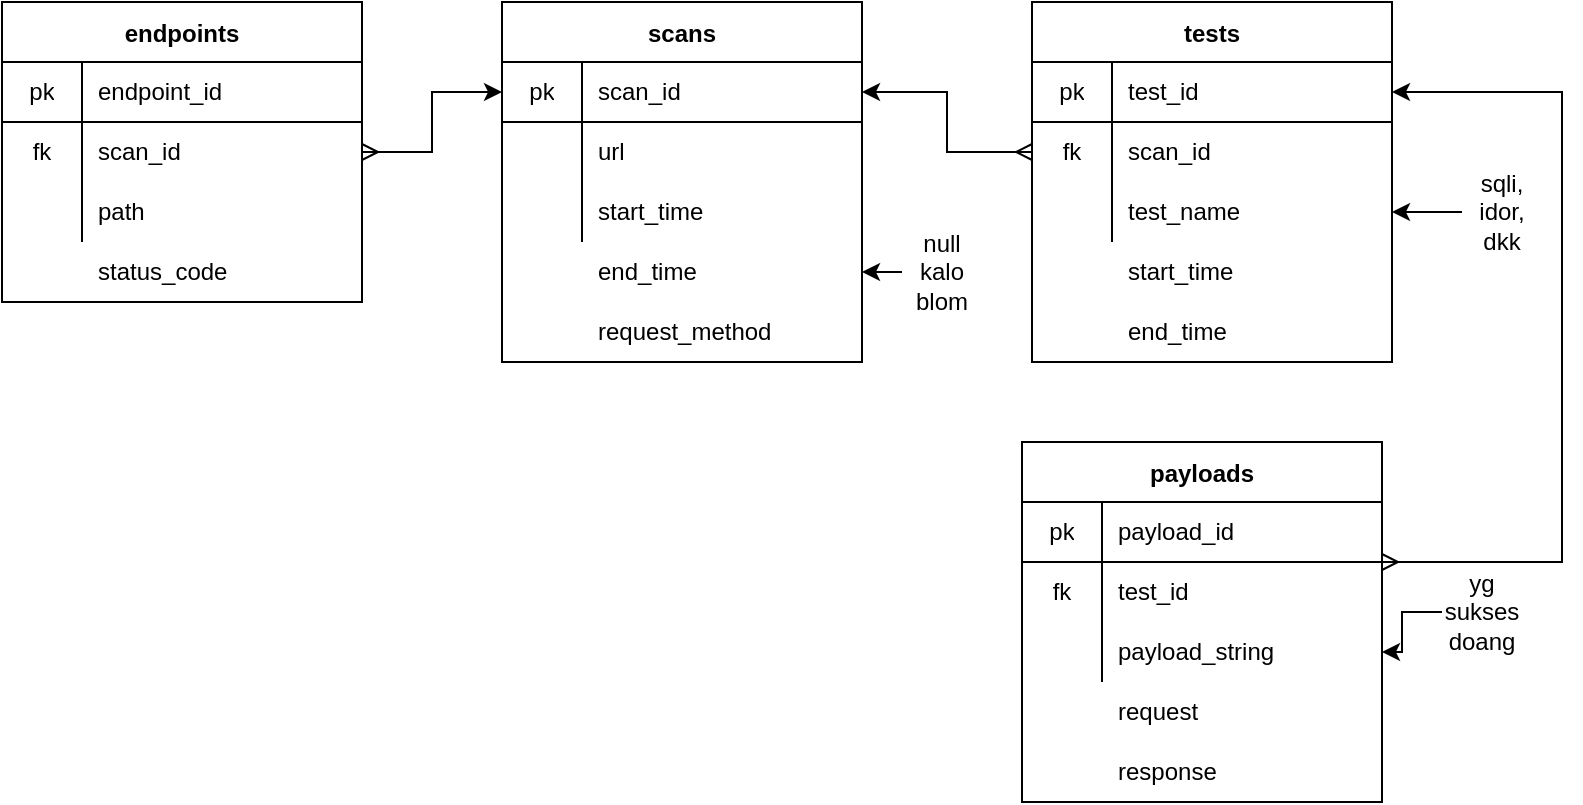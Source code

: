 <mxfile version="14.9.4" type="github">
  <diagram id="RLoXXJZ_C683b6KdokvH" name="Page-1">
    <mxGraphModel dx="1038" dy="489" grid="1" gridSize="10" guides="1" tooltips="1" connect="1" arrows="1" fold="1" page="1" pageScale="1" pageWidth="850" pageHeight="1100" math="0" shadow="0">
      <root>
        <mxCell id="0" />
        <mxCell id="1" parent="0" />
        <mxCell id="6PdaYhCclQnwIaYxH2Qa-1" value="scans" style="shape=table;startSize=30;container=1;collapsible=0;childLayout=tableLayout;fixedRows=1;rowLines=0;fontStyle=1;align=center;pointerEvents=1;" parent="1" vertex="1">
          <mxGeometry x="285" y="190" width="180" height="180" as="geometry" />
        </mxCell>
        <mxCell id="6PdaYhCclQnwIaYxH2Qa-2" value="" style="shape=partialRectangle;html=1;whiteSpace=wrap;collapsible=0;dropTarget=0;pointerEvents=1;fillColor=none;top=0;left=0;bottom=1;right=0;points=[[0,0.5],[1,0.5]];portConstraint=eastwest;" parent="6PdaYhCclQnwIaYxH2Qa-1" vertex="1">
          <mxGeometry y="30" width="180" height="30" as="geometry" />
        </mxCell>
        <mxCell id="6PdaYhCclQnwIaYxH2Qa-3" value="pk" style="shape=partialRectangle;html=1;whiteSpace=wrap;connectable=0;fillColor=none;top=0;left=0;bottom=0;right=0;overflow=hidden;pointerEvents=1;" parent="6PdaYhCclQnwIaYxH2Qa-2" vertex="1">
          <mxGeometry width="40" height="30" as="geometry" />
        </mxCell>
        <mxCell id="6PdaYhCclQnwIaYxH2Qa-4" value="scan_id" style="shape=partialRectangle;html=1;whiteSpace=wrap;connectable=0;fillColor=none;top=0;left=0;bottom=0;right=0;align=left;spacingLeft=6;overflow=hidden;pointerEvents=1;" parent="6PdaYhCclQnwIaYxH2Qa-2" vertex="1">
          <mxGeometry x="40" width="140" height="30" as="geometry" />
        </mxCell>
        <mxCell id="6PdaYhCclQnwIaYxH2Qa-5" value="" style="shape=partialRectangle;html=1;whiteSpace=wrap;collapsible=0;dropTarget=0;pointerEvents=1;fillColor=none;top=0;left=0;bottom=0;right=0;points=[[0,0.5],[1,0.5]];portConstraint=eastwest;" parent="6PdaYhCclQnwIaYxH2Qa-1" vertex="1">
          <mxGeometry y="60" width="180" height="30" as="geometry" />
        </mxCell>
        <mxCell id="6PdaYhCclQnwIaYxH2Qa-6" value="" style="shape=partialRectangle;html=1;whiteSpace=wrap;connectable=0;fillColor=none;top=0;left=0;bottom=0;right=0;overflow=hidden;pointerEvents=1;" parent="6PdaYhCclQnwIaYxH2Qa-5" vertex="1">
          <mxGeometry width="40" height="30" as="geometry" />
        </mxCell>
        <mxCell id="6PdaYhCclQnwIaYxH2Qa-7" value="url" style="shape=partialRectangle;html=1;whiteSpace=wrap;connectable=0;fillColor=none;top=0;left=0;bottom=0;right=0;align=left;spacingLeft=6;overflow=hidden;pointerEvents=1;" parent="6PdaYhCclQnwIaYxH2Qa-5" vertex="1">
          <mxGeometry x="40" width="140" height="30" as="geometry" />
        </mxCell>
        <mxCell id="6PdaYhCclQnwIaYxH2Qa-8" value="" style="shape=partialRectangle;html=1;whiteSpace=wrap;collapsible=0;dropTarget=0;pointerEvents=1;fillColor=none;top=0;left=0;bottom=0;right=0;points=[[0,0.5],[1,0.5]];portConstraint=eastwest;" parent="6PdaYhCclQnwIaYxH2Qa-1" vertex="1">
          <mxGeometry y="90" width="180" height="30" as="geometry" />
        </mxCell>
        <mxCell id="6PdaYhCclQnwIaYxH2Qa-9" value="" style="shape=partialRectangle;html=1;whiteSpace=wrap;connectable=0;fillColor=none;top=0;left=0;bottom=0;right=0;overflow=hidden;pointerEvents=1;" parent="6PdaYhCclQnwIaYxH2Qa-8" vertex="1">
          <mxGeometry width="40" height="30" as="geometry" />
        </mxCell>
        <mxCell id="6PdaYhCclQnwIaYxH2Qa-10" value="start_time" style="shape=partialRectangle;html=1;whiteSpace=wrap;connectable=0;fillColor=none;top=0;left=0;bottom=0;right=0;align=left;spacingLeft=6;overflow=hidden;pointerEvents=1;" parent="6PdaYhCclQnwIaYxH2Qa-8" vertex="1">
          <mxGeometry x="40" width="140" height="30" as="geometry" />
        </mxCell>
        <mxCell id="6PdaYhCclQnwIaYxH2Qa-11" value="tests" style="shape=table;startSize=30;container=1;collapsible=0;childLayout=tableLayout;fixedRows=1;rowLines=0;fontStyle=1;align=center;pointerEvents=1;" parent="1" vertex="1">
          <mxGeometry x="550" y="190" width="180" height="180" as="geometry" />
        </mxCell>
        <mxCell id="6PdaYhCclQnwIaYxH2Qa-12" value="" style="shape=partialRectangle;html=1;whiteSpace=wrap;collapsible=0;dropTarget=0;pointerEvents=1;fillColor=none;top=0;left=0;bottom=1;right=0;points=[[0,0.5],[1,0.5]];portConstraint=eastwest;" parent="6PdaYhCclQnwIaYxH2Qa-11" vertex="1">
          <mxGeometry y="30" width="180" height="30" as="geometry" />
        </mxCell>
        <mxCell id="6PdaYhCclQnwIaYxH2Qa-13" value="pk" style="shape=partialRectangle;html=1;whiteSpace=wrap;connectable=0;fillColor=none;top=0;left=0;bottom=0;right=0;overflow=hidden;pointerEvents=1;" parent="6PdaYhCclQnwIaYxH2Qa-12" vertex="1">
          <mxGeometry width="40" height="30" as="geometry" />
        </mxCell>
        <mxCell id="6PdaYhCclQnwIaYxH2Qa-14" value="test_id" style="shape=partialRectangle;html=1;whiteSpace=wrap;connectable=0;fillColor=none;top=0;left=0;bottom=0;right=0;align=left;spacingLeft=6;overflow=hidden;pointerEvents=1;" parent="6PdaYhCclQnwIaYxH2Qa-12" vertex="1">
          <mxGeometry x="40" width="140" height="30" as="geometry" />
        </mxCell>
        <mxCell id="6PdaYhCclQnwIaYxH2Qa-15" value="" style="shape=partialRectangle;html=1;whiteSpace=wrap;collapsible=0;dropTarget=0;pointerEvents=1;fillColor=none;top=0;left=0;bottom=0;right=0;points=[[0,0.5],[1,0.5]];portConstraint=eastwest;" parent="6PdaYhCclQnwIaYxH2Qa-11" vertex="1">
          <mxGeometry y="60" width="180" height="30" as="geometry" />
        </mxCell>
        <mxCell id="6PdaYhCclQnwIaYxH2Qa-16" value="fk" style="shape=partialRectangle;html=1;whiteSpace=wrap;connectable=0;fillColor=none;top=0;left=0;bottom=0;right=0;overflow=hidden;pointerEvents=1;" parent="6PdaYhCclQnwIaYxH2Qa-15" vertex="1">
          <mxGeometry width="40" height="30" as="geometry" />
        </mxCell>
        <mxCell id="6PdaYhCclQnwIaYxH2Qa-17" value="scan_id" style="shape=partialRectangle;html=1;whiteSpace=wrap;connectable=0;fillColor=none;top=0;left=0;bottom=0;right=0;align=left;spacingLeft=6;overflow=hidden;pointerEvents=1;" parent="6PdaYhCclQnwIaYxH2Qa-15" vertex="1">
          <mxGeometry x="40" width="140" height="30" as="geometry" />
        </mxCell>
        <mxCell id="6PdaYhCclQnwIaYxH2Qa-18" value="" style="shape=partialRectangle;html=1;whiteSpace=wrap;collapsible=0;dropTarget=0;pointerEvents=1;fillColor=none;top=0;left=0;bottom=0;right=0;points=[[0,0.5],[1,0.5]];portConstraint=eastwest;" parent="6PdaYhCclQnwIaYxH2Qa-11" vertex="1">
          <mxGeometry y="90" width="180" height="30" as="geometry" />
        </mxCell>
        <mxCell id="6PdaYhCclQnwIaYxH2Qa-19" value="" style="shape=partialRectangle;html=1;whiteSpace=wrap;connectable=0;fillColor=none;top=0;left=0;bottom=0;right=0;overflow=hidden;pointerEvents=1;" parent="6PdaYhCclQnwIaYxH2Qa-18" vertex="1">
          <mxGeometry width="40" height="30" as="geometry" />
        </mxCell>
        <mxCell id="6PdaYhCclQnwIaYxH2Qa-20" value="test_name" style="shape=partialRectangle;html=1;whiteSpace=wrap;connectable=0;fillColor=none;top=0;left=0;bottom=0;right=0;align=left;spacingLeft=6;overflow=hidden;pointerEvents=1;" parent="6PdaYhCclQnwIaYxH2Qa-18" vertex="1">
          <mxGeometry x="40" width="140" height="30" as="geometry" />
        </mxCell>
        <mxCell id="6PdaYhCclQnwIaYxH2Qa-21" value="payloads" style="shape=table;startSize=30;container=1;collapsible=0;childLayout=tableLayout;fixedRows=1;rowLines=0;fontStyle=1;align=center;pointerEvents=1;" parent="1" vertex="1">
          <mxGeometry x="545" y="410" width="180" height="180" as="geometry" />
        </mxCell>
        <mxCell id="6PdaYhCclQnwIaYxH2Qa-22" value="" style="shape=partialRectangle;html=1;whiteSpace=wrap;collapsible=0;dropTarget=0;pointerEvents=1;fillColor=none;top=0;left=0;bottom=1;right=0;points=[[0,0.5],[1,0.5]];portConstraint=eastwest;" parent="6PdaYhCclQnwIaYxH2Qa-21" vertex="1">
          <mxGeometry y="30" width="180" height="30" as="geometry" />
        </mxCell>
        <mxCell id="6PdaYhCclQnwIaYxH2Qa-23" value="pk" style="shape=partialRectangle;html=1;whiteSpace=wrap;connectable=0;fillColor=none;top=0;left=0;bottom=0;right=0;overflow=hidden;pointerEvents=1;" parent="6PdaYhCclQnwIaYxH2Qa-22" vertex="1">
          <mxGeometry width="40" height="30" as="geometry" />
        </mxCell>
        <mxCell id="6PdaYhCclQnwIaYxH2Qa-24" value="payload_id" style="shape=partialRectangle;html=1;whiteSpace=wrap;connectable=0;fillColor=none;top=0;left=0;bottom=0;right=0;align=left;spacingLeft=6;overflow=hidden;pointerEvents=1;" parent="6PdaYhCclQnwIaYxH2Qa-22" vertex="1">
          <mxGeometry x="40" width="140" height="30" as="geometry" />
        </mxCell>
        <mxCell id="6PdaYhCclQnwIaYxH2Qa-25" value="" style="shape=partialRectangle;html=1;whiteSpace=wrap;collapsible=0;dropTarget=0;pointerEvents=1;fillColor=none;top=0;left=0;bottom=0;right=0;points=[[0,0.5],[1,0.5]];portConstraint=eastwest;" parent="6PdaYhCclQnwIaYxH2Qa-21" vertex="1">
          <mxGeometry y="60" width="180" height="30" as="geometry" />
        </mxCell>
        <mxCell id="6PdaYhCclQnwIaYxH2Qa-26" value="fk" style="shape=partialRectangle;html=1;whiteSpace=wrap;connectable=0;fillColor=none;top=0;left=0;bottom=0;right=0;overflow=hidden;pointerEvents=1;" parent="6PdaYhCclQnwIaYxH2Qa-25" vertex="1">
          <mxGeometry width="40" height="30" as="geometry" />
        </mxCell>
        <mxCell id="6PdaYhCclQnwIaYxH2Qa-27" value="test_id" style="shape=partialRectangle;html=1;whiteSpace=wrap;connectable=0;fillColor=none;top=0;left=0;bottom=0;right=0;align=left;spacingLeft=6;overflow=hidden;pointerEvents=1;" parent="6PdaYhCclQnwIaYxH2Qa-25" vertex="1">
          <mxGeometry x="40" width="140" height="30" as="geometry" />
        </mxCell>
        <mxCell id="6PdaYhCclQnwIaYxH2Qa-28" value="" style="shape=partialRectangle;html=1;whiteSpace=wrap;collapsible=0;dropTarget=0;pointerEvents=1;fillColor=none;top=0;left=0;bottom=0;right=0;points=[[0,0.5],[1,0.5]];portConstraint=eastwest;" parent="6PdaYhCclQnwIaYxH2Qa-21" vertex="1">
          <mxGeometry y="90" width="180" height="30" as="geometry" />
        </mxCell>
        <mxCell id="6PdaYhCclQnwIaYxH2Qa-29" value="" style="shape=partialRectangle;html=1;whiteSpace=wrap;connectable=0;fillColor=none;top=0;left=0;bottom=0;right=0;overflow=hidden;pointerEvents=1;" parent="6PdaYhCclQnwIaYxH2Qa-28" vertex="1">
          <mxGeometry width="40" height="30" as="geometry" />
        </mxCell>
        <mxCell id="6PdaYhCclQnwIaYxH2Qa-30" value="payload_string" style="shape=partialRectangle;html=1;whiteSpace=wrap;connectable=0;fillColor=none;top=0;left=0;bottom=0;right=0;align=left;spacingLeft=6;overflow=hidden;pointerEvents=1;" parent="6PdaYhCclQnwIaYxH2Qa-28" vertex="1">
          <mxGeometry x="40" width="140" height="30" as="geometry" />
        </mxCell>
        <mxCell id="6PdaYhCclQnwIaYxH2Qa-31" value="" style="shape=partialRectangle;html=1;whiteSpace=wrap;connectable=0;fillColor=none;top=0;left=0;bottom=0;right=0;overflow=hidden;pointerEvents=1;" parent="1" vertex="1">
          <mxGeometry x="545" y="510" width="40" height="30" as="geometry" />
        </mxCell>
        <mxCell id="6PdaYhCclQnwIaYxH2Qa-32" value="request" style="shape=partialRectangle;html=1;whiteSpace=wrap;connectable=0;fillColor=none;top=0;left=0;bottom=0;right=0;align=left;spacingLeft=6;overflow=hidden;pointerEvents=1;" parent="1" vertex="1">
          <mxGeometry x="585" y="530" width="140" height="30" as="geometry" />
        </mxCell>
        <mxCell id="6PdaYhCclQnwIaYxH2Qa-33" value="" style="shape=partialRectangle;html=1;whiteSpace=wrap;connectable=0;fillColor=none;top=0;left=0;bottom=0;right=0;overflow=hidden;pointerEvents=1;" parent="1" vertex="1">
          <mxGeometry x="285" y="310" width="40" height="30" as="geometry" />
        </mxCell>
        <mxCell id="6PdaYhCclQnwIaYxH2Qa-34" value="end_time" style="shape=partialRectangle;html=1;whiteSpace=wrap;connectable=0;fillColor=none;top=0;left=0;bottom=0;right=0;align=left;spacingLeft=6;overflow=hidden;pointerEvents=1;" parent="1" vertex="1">
          <mxGeometry x="325" y="310" width="140" height="30" as="geometry" />
        </mxCell>
        <mxCell id="6PdaYhCclQnwIaYxH2Qa-36" style="edgeStyle=orthogonalEdgeStyle;rounded=0;orthogonalLoop=1;jettySize=auto;html=1;entryX=1;entryY=0.5;entryDx=0;entryDy=0;" parent="1" source="6PdaYhCclQnwIaYxH2Qa-35" target="6PdaYhCclQnwIaYxH2Qa-28" edge="1">
          <mxGeometry relative="1" as="geometry" />
        </mxCell>
        <mxCell id="6PdaYhCclQnwIaYxH2Qa-35" value="yg sukses doang" style="text;html=1;strokeColor=none;fillColor=none;align=center;verticalAlign=middle;whiteSpace=wrap;rounded=0;" parent="1" vertex="1">
          <mxGeometry x="755" y="485" width="40" height="20" as="geometry" />
        </mxCell>
        <mxCell id="6PdaYhCclQnwIaYxH2Qa-38" style="edgeStyle=orthogonalEdgeStyle;rounded=0;orthogonalLoop=1;jettySize=auto;html=1;entryX=1;entryY=0.5;entryDx=0;entryDy=0;startArrow=ERmany;startFill=0;" parent="1" source="6PdaYhCclQnwIaYxH2Qa-25" target="6PdaYhCclQnwIaYxH2Qa-12" edge="1">
          <mxGeometry relative="1" as="geometry">
            <Array as="points">
              <mxPoint x="815" y="470" />
              <mxPoint x="815" y="235" />
            </Array>
          </mxGeometry>
        </mxCell>
        <mxCell id="6PdaYhCclQnwIaYxH2Qa-39" style="edgeStyle=orthogonalEdgeStyle;rounded=0;orthogonalLoop=1;jettySize=auto;html=1;entryX=1;entryY=0.5;entryDx=0;entryDy=0;exitX=0;exitY=0.5;exitDx=0;exitDy=0;startArrow=ERmany;startFill=0;" parent="1" source="6PdaYhCclQnwIaYxH2Qa-15" target="6PdaYhCclQnwIaYxH2Qa-2" edge="1">
          <mxGeometry relative="1" as="geometry" />
        </mxCell>
        <mxCell id="6PdaYhCclQnwIaYxH2Qa-40" value="" style="shape=partialRectangle;html=1;whiteSpace=wrap;connectable=0;fillColor=none;top=0;left=0;bottom=0;right=0;overflow=hidden;pointerEvents=1;" parent="1" vertex="1">
          <mxGeometry x="545" y="540" width="40" height="30" as="geometry" />
        </mxCell>
        <mxCell id="6PdaYhCclQnwIaYxH2Qa-41" value="response" style="shape=partialRectangle;html=1;whiteSpace=wrap;connectable=0;fillColor=none;top=0;left=0;bottom=0;right=0;align=left;spacingLeft=6;overflow=hidden;pointerEvents=1;" parent="1" vertex="1">
          <mxGeometry x="585" y="560" width="140" height="30" as="geometry" />
        </mxCell>
        <mxCell id="6PdaYhCclQnwIaYxH2Qa-42" value="" style="shape=partialRectangle;html=1;whiteSpace=wrap;connectable=0;fillColor=none;top=0;left=0;bottom=0;right=0;overflow=hidden;pointerEvents=1;" parent="1" vertex="1">
          <mxGeometry x="285" y="340" width="40" height="30" as="geometry" />
        </mxCell>
        <mxCell id="6PdaYhCclQnwIaYxH2Qa-43" value="request_method" style="shape=partialRectangle;html=1;whiteSpace=wrap;connectable=0;fillColor=none;top=0;left=0;bottom=0;right=0;align=left;spacingLeft=6;overflow=hidden;pointerEvents=1;" parent="1" vertex="1">
          <mxGeometry x="325" y="340" width="140" height="30" as="geometry" />
        </mxCell>
        <mxCell id="6PdaYhCclQnwIaYxH2Qa-45" style="edgeStyle=orthogonalEdgeStyle;rounded=0;orthogonalLoop=1;jettySize=auto;html=1;" parent="1" source="6PdaYhCclQnwIaYxH2Qa-44" edge="1">
          <mxGeometry relative="1" as="geometry">
            <mxPoint x="465" y="325" as="targetPoint" />
          </mxGeometry>
        </mxCell>
        <mxCell id="6PdaYhCclQnwIaYxH2Qa-44" value="null kalo blom" style="text;html=1;strokeColor=none;fillColor=none;align=center;verticalAlign=middle;whiteSpace=wrap;rounded=0;" parent="1" vertex="1">
          <mxGeometry x="485" y="315" width="40" height="20" as="geometry" />
        </mxCell>
        <mxCell id="6PdaYhCclQnwIaYxH2Qa-47" style="edgeStyle=orthogonalEdgeStyle;rounded=0;orthogonalLoop=1;jettySize=auto;html=1;entryX=1;entryY=0.5;entryDx=0;entryDy=0;" parent="1" source="6PdaYhCclQnwIaYxH2Qa-46" target="6PdaYhCclQnwIaYxH2Qa-18" edge="1">
          <mxGeometry relative="1" as="geometry" />
        </mxCell>
        <mxCell id="6PdaYhCclQnwIaYxH2Qa-46" value="sqli, idor, dkk" style="text;html=1;strokeColor=none;fillColor=none;align=center;verticalAlign=middle;whiteSpace=wrap;rounded=0;" parent="1" vertex="1">
          <mxGeometry x="765" y="285" width="40" height="20" as="geometry" />
        </mxCell>
        <mxCell id="E14tl2TjhjXz2BV6QBqy-1" value="endpoints" style="shape=table;startSize=30;container=1;collapsible=0;childLayout=tableLayout;fixedRows=1;rowLines=0;fontStyle=1;align=center;pointerEvents=1;" parent="1" vertex="1">
          <mxGeometry x="35" y="190" width="180" height="150" as="geometry" />
        </mxCell>
        <mxCell id="E14tl2TjhjXz2BV6QBqy-2" value="" style="shape=partialRectangle;html=1;whiteSpace=wrap;collapsible=0;dropTarget=0;pointerEvents=1;fillColor=none;top=0;left=0;bottom=1;right=0;points=[[0,0.5],[1,0.5]];portConstraint=eastwest;" parent="E14tl2TjhjXz2BV6QBqy-1" vertex="1">
          <mxGeometry y="30" width="180" height="30" as="geometry" />
        </mxCell>
        <mxCell id="E14tl2TjhjXz2BV6QBqy-3" value="pk" style="shape=partialRectangle;html=1;whiteSpace=wrap;connectable=0;fillColor=none;top=0;left=0;bottom=0;right=0;overflow=hidden;pointerEvents=1;" parent="E14tl2TjhjXz2BV6QBqy-2" vertex="1">
          <mxGeometry width="40" height="30" as="geometry" />
        </mxCell>
        <mxCell id="E14tl2TjhjXz2BV6QBqy-4" value="endpoint_id" style="shape=partialRectangle;html=1;whiteSpace=wrap;connectable=0;fillColor=none;top=0;left=0;bottom=0;right=0;align=left;spacingLeft=6;overflow=hidden;pointerEvents=1;" parent="E14tl2TjhjXz2BV6QBqy-2" vertex="1">
          <mxGeometry x="40" width="140" height="30" as="geometry" />
        </mxCell>
        <mxCell id="E14tl2TjhjXz2BV6QBqy-5" value="" style="shape=partialRectangle;html=1;whiteSpace=wrap;collapsible=0;dropTarget=0;pointerEvents=1;fillColor=none;top=0;left=0;bottom=0;right=0;points=[[0,0.5],[1,0.5]];portConstraint=eastwest;" parent="E14tl2TjhjXz2BV6QBqy-1" vertex="1">
          <mxGeometry y="60" width="180" height="30" as="geometry" />
        </mxCell>
        <mxCell id="E14tl2TjhjXz2BV6QBqy-6" value="fk" style="shape=partialRectangle;html=1;whiteSpace=wrap;connectable=0;fillColor=none;top=0;left=0;bottom=0;right=0;overflow=hidden;pointerEvents=1;" parent="E14tl2TjhjXz2BV6QBqy-5" vertex="1">
          <mxGeometry width="40" height="30" as="geometry" />
        </mxCell>
        <mxCell id="E14tl2TjhjXz2BV6QBqy-7" value="scan_id" style="shape=partialRectangle;html=1;whiteSpace=wrap;connectable=0;fillColor=none;top=0;left=0;bottom=0;right=0;align=left;spacingLeft=6;overflow=hidden;pointerEvents=1;" parent="E14tl2TjhjXz2BV6QBqy-5" vertex="1">
          <mxGeometry x="40" width="140" height="30" as="geometry" />
        </mxCell>
        <mxCell id="E14tl2TjhjXz2BV6QBqy-8" value="" style="shape=partialRectangle;html=1;whiteSpace=wrap;collapsible=0;dropTarget=0;pointerEvents=1;fillColor=none;top=0;left=0;bottom=0;right=0;points=[[0,0.5],[1,0.5]];portConstraint=eastwest;" parent="E14tl2TjhjXz2BV6QBqy-1" vertex="1">
          <mxGeometry y="90" width="180" height="30" as="geometry" />
        </mxCell>
        <mxCell id="E14tl2TjhjXz2BV6QBqy-9" value="" style="shape=partialRectangle;html=1;whiteSpace=wrap;connectable=0;fillColor=none;top=0;left=0;bottom=0;right=0;overflow=hidden;pointerEvents=1;" parent="E14tl2TjhjXz2BV6QBqy-8" vertex="1">
          <mxGeometry width="40" height="30" as="geometry" />
        </mxCell>
        <mxCell id="E14tl2TjhjXz2BV6QBqy-10" value="path" style="shape=partialRectangle;html=1;whiteSpace=wrap;connectable=0;fillColor=none;top=0;left=0;bottom=0;right=0;align=left;spacingLeft=6;overflow=hidden;pointerEvents=1;" parent="E14tl2TjhjXz2BV6QBqy-8" vertex="1">
          <mxGeometry x="40" width="140" height="30" as="geometry" />
        </mxCell>
        <mxCell id="E14tl2TjhjXz2BV6QBqy-15" value="" style="shape=partialRectangle;html=1;whiteSpace=wrap;connectable=0;fillColor=none;top=0;left=0;bottom=0;right=0;overflow=hidden;pointerEvents=1;" parent="1" vertex="1">
          <mxGeometry x="35" y="310" width="40" height="30" as="geometry" />
        </mxCell>
        <mxCell id="E14tl2TjhjXz2BV6QBqy-16" value="status_code" style="shape=partialRectangle;html=1;whiteSpace=wrap;connectable=0;fillColor=none;top=0;left=0;bottom=0;right=0;align=left;spacingLeft=6;overflow=hidden;pointerEvents=1;" parent="1" vertex="1">
          <mxGeometry x="75" y="310" width="140" height="30" as="geometry" />
        </mxCell>
        <mxCell id="E14tl2TjhjXz2BV6QBqy-17" style="edgeStyle=orthogonalEdgeStyle;rounded=0;orthogonalLoop=1;jettySize=auto;html=1;entryX=0;entryY=0.5;entryDx=0;entryDy=0;startArrow=ERmany;startFill=0;" parent="1" source="E14tl2TjhjXz2BV6QBqy-5" target="6PdaYhCclQnwIaYxH2Qa-2" edge="1">
          <mxGeometry relative="1" as="geometry" />
        </mxCell>
        <mxCell id="7DWgBJpwRszxPWA4i6EQ-2" value="start_time" style="shape=partialRectangle;html=1;whiteSpace=wrap;connectable=0;fillColor=none;top=0;left=0;bottom=0;right=0;align=left;spacingLeft=6;overflow=hidden;pointerEvents=1;" vertex="1" parent="1">
          <mxGeometry x="590" y="310" width="140" height="30" as="geometry" />
        </mxCell>
        <mxCell id="7DWgBJpwRszxPWA4i6EQ-3" value="end_time" style="shape=partialRectangle;html=1;whiteSpace=wrap;connectable=0;fillColor=none;top=0;left=0;bottom=0;right=0;align=left;spacingLeft=6;overflow=hidden;pointerEvents=1;" vertex="1" parent="1">
          <mxGeometry x="590" y="340" width="140" height="30" as="geometry" />
        </mxCell>
      </root>
    </mxGraphModel>
  </diagram>
</mxfile>
